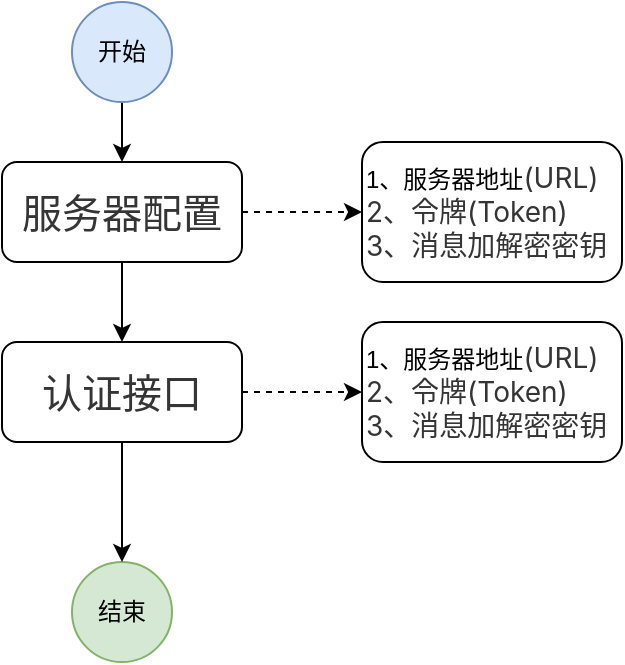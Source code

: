 <mxfile version="21.2.9" type="github">
  <diagram name="第 1 页" id="WqTCgqr9anvSwz3p9FUp">
    <mxGraphModel dx="739" dy="413" grid="1" gridSize="10" guides="1" tooltips="1" connect="1" arrows="1" fold="1" page="1" pageScale="1" pageWidth="827" pageHeight="1169" math="0" shadow="0">
      <root>
        <mxCell id="0" />
        <mxCell id="1" parent="0" />
        <mxCell id="aALTrSaZyjcdGFRORZTF-28" style="edgeStyle=orthogonalEdgeStyle;rounded=0;orthogonalLoop=1;jettySize=auto;html=1;exitX=1;exitY=0.5;exitDx=0;exitDy=0;entryX=0;entryY=0.5;entryDx=0;entryDy=0;dashed=1;" edge="1" parent="1" source="aALTrSaZyjcdGFRORZTF-2" target="aALTrSaZyjcdGFRORZTF-27">
          <mxGeometry relative="1" as="geometry" />
        </mxCell>
        <mxCell id="aALTrSaZyjcdGFRORZTF-30" style="edgeStyle=orthogonalEdgeStyle;rounded=0;orthogonalLoop=1;jettySize=auto;html=1;exitX=0.5;exitY=1;exitDx=0;exitDy=0;entryX=0.5;entryY=0;entryDx=0;entryDy=0;" edge="1" parent="1" source="aALTrSaZyjcdGFRORZTF-2" target="aALTrSaZyjcdGFRORZTF-29">
          <mxGeometry relative="1" as="geometry" />
        </mxCell>
        <mxCell id="aALTrSaZyjcdGFRORZTF-2" value="&lt;h3 style=&quot;margin: 0px; padding: 0px; font-size: 20px; font-weight: 400; line-height: 1; color: rgb(53, 53, 53); font-family: mp-quote, -apple-system-font, BlinkMacSystemFont, &amp;quot;Helvetica Neue&amp;quot;, &amp;quot;PingFang SC&amp;quot;, &amp;quot;Hiragino Sans GB&amp;quot;, &amp;quot;Microsoft YaHei UI&amp;quot;, &amp;quot;Microsoft YaHei&amp;quot;, Arial, sans-serif; text-align: start; background-color: rgb(255, 255, 255);&quot; class=&quot;weui-desktop-panel__title&quot;&gt;服务器配置&lt;/h3&gt;" style="rounded=1;whiteSpace=wrap;html=1;fontSize=12;glass=0;strokeWidth=1;shadow=0;" vertex="1" parent="1">
          <mxGeometry x="160" y="80" width="120" height="50" as="geometry" />
        </mxCell>
        <mxCell id="aALTrSaZyjcdGFRORZTF-18" style="edgeStyle=orthogonalEdgeStyle;rounded=0;orthogonalLoop=1;jettySize=auto;html=1;exitX=0.5;exitY=1;exitDx=0;exitDy=0;entryX=0.5;entryY=0;entryDx=0;entryDy=0;" edge="1" parent="1" source="aALTrSaZyjcdGFRORZTF-19" target="aALTrSaZyjcdGFRORZTF-2">
          <mxGeometry relative="1" as="geometry" />
        </mxCell>
        <mxCell id="aALTrSaZyjcdGFRORZTF-19" value="开始" style="ellipse;whiteSpace=wrap;html=1;aspect=fixed;fillColor=#dae8fc;strokeColor=#6c8ebf;" vertex="1" parent="1">
          <mxGeometry x="195" width="50" height="50" as="geometry" />
        </mxCell>
        <mxCell id="aALTrSaZyjcdGFRORZTF-20" value="结束" style="ellipse;whiteSpace=wrap;html=1;aspect=fixed;fillColor=#d5e8d4;strokeColor=#82b366;" vertex="1" parent="1">
          <mxGeometry x="195" y="280" width="50" height="50" as="geometry" />
        </mxCell>
        <mxCell id="aALTrSaZyjcdGFRORZTF-27" value="1、服务器地址&lt;span style=&quot;margin: 0px; padding: 0px; color: rgb(53, 53, 53); font-family: mp-quote, -apple-system-font, BlinkMacSystemFont, &amp;quot;Helvetica Neue&amp;quot;, &amp;quot;PingFang SC&amp;quot;, &amp;quot;Hiragino Sans GB&amp;quot;, &amp;quot;Microsoft YaHei UI&amp;quot;, &amp;quot;Microsoft YaHei&amp;quot;, Arial, sans-serif; font-size: 14px; background-color: rgb(255, 255, 255);&quot; class=&quot;tips&quot;&gt;(URL)&lt;br&gt;2、令牌(Token)&lt;br&gt;3、消息加解密密钥&lt;br&gt;&lt;/span&gt;" style="rounded=1;whiteSpace=wrap;html=1;align=left;" vertex="1" parent="1">
          <mxGeometry x="340" y="70" width="130" height="70" as="geometry" />
        </mxCell>
        <mxCell id="aALTrSaZyjcdGFRORZTF-31" style="edgeStyle=orthogonalEdgeStyle;rounded=0;orthogonalLoop=1;jettySize=auto;html=1;exitX=0.5;exitY=1;exitDx=0;exitDy=0;" edge="1" parent="1" source="aALTrSaZyjcdGFRORZTF-29" target="aALTrSaZyjcdGFRORZTF-20">
          <mxGeometry relative="1" as="geometry" />
        </mxCell>
        <mxCell id="aALTrSaZyjcdGFRORZTF-32" style="edgeStyle=orthogonalEdgeStyle;rounded=0;orthogonalLoop=1;jettySize=auto;html=1;dashed=1;" edge="1" parent="1" source="aALTrSaZyjcdGFRORZTF-29">
          <mxGeometry relative="1" as="geometry">
            <mxPoint x="340" y="195" as="targetPoint" />
          </mxGeometry>
        </mxCell>
        <mxCell id="aALTrSaZyjcdGFRORZTF-29" value="&lt;h3 style=&quot;margin: 0px; padding: 0px; font-size: 20px; font-weight: 400; line-height: 1; color: rgb(53, 53, 53); font-family: mp-quote, -apple-system-font, BlinkMacSystemFont, &amp;quot;Helvetica Neue&amp;quot;, &amp;quot;PingFang SC&amp;quot;, &amp;quot;Hiragino Sans GB&amp;quot;, &amp;quot;Microsoft YaHei UI&amp;quot;, &amp;quot;Microsoft YaHei&amp;quot;, Arial, sans-serif; text-align: start; background-color: rgb(255, 255, 255);&quot; class=&quot;weui-desktop-panel__title&quot;&gt;认证接口&lt;/h3&gt;" style="rounded=1;whiteSpace=wrap;html=1;fontSize=12;glass=0;strokeWidth=1;shadow=0;" vertex="1" parent="1">
          <mxGeometry x="160" y="170" width="120" height="50" as="geometry" />
        </mxCell>
        <mxCell id="aALTrSaZyjcdGFRORZTF-33" value="1、服务器地址&lt;span style=&quot;margin: 0px; padding: 0px; color: rgb(53, 53, 53); font-family: mp-quote, -apple-system-font, BlinkMacSystemFont, &amp;quot;Helvetica Neue&amp;quot;, &amp;quot;PingFang SC&amp;quot;, &amp;quot;Hiragino Sans GB&amp;quot;, &amp;quot;Microsoft YaHei UI&amp;quot;, &amp;quot;Microsoft YaHei&amp;quot;, Arial, sans-serif; font-size: 14px; background-color: rgb(255, 255, 255);&quot; class=&quot;tips&quot;&gt;(URL)&lt;br&gt;2、令牌(Token)&lt;br&gt;3、消息加解密密钥&lt;br&gt;&lt;/span&gt;" style="rounded=1;whiteSpace=wrap;html=1;align=left;" vertex="1" parent="1">
          <mxGeometry x="340" y="160" width="130" height="70" as="geometry" />
        </mxCell>
      </root>
    </mxGraphModel>
  </diagram>
</mxfile>
